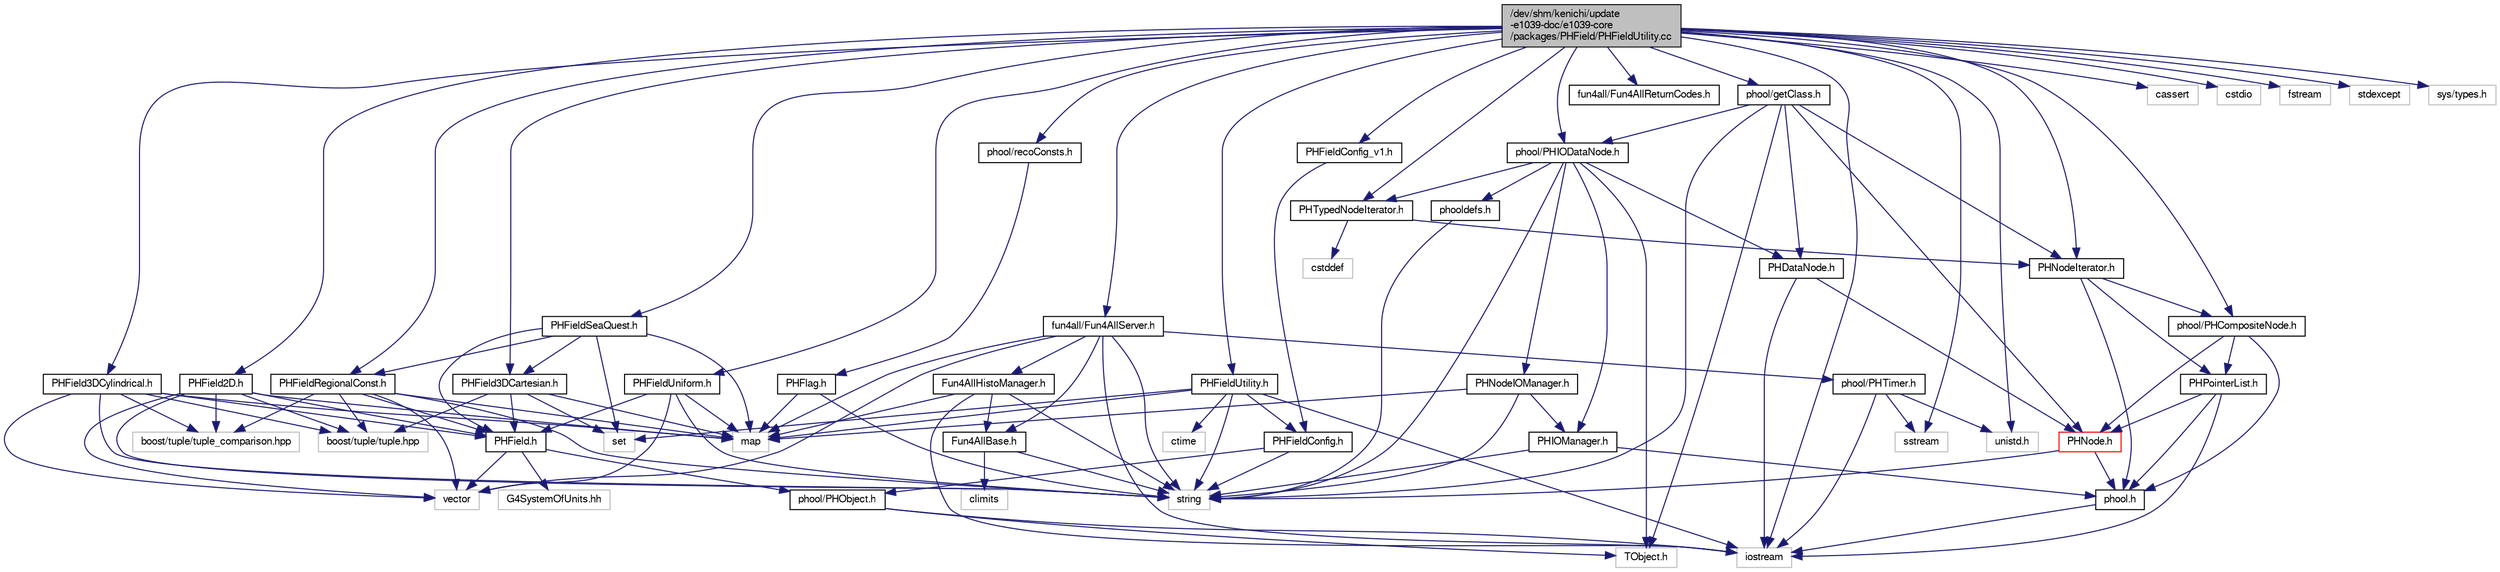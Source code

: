 digraph "/dev/shm/kenichi/update-e1039-doc/e1039-core/packages/PHField/PHFieldUtility.cc"
{
  bgcolor="transparent";
  edge [fontname="FreeSans",fontsize="10",labelfontname="FreeSans",labelfontsize="10"];
  node [fontname="FreeSans",fontsize="10",shape=record];
  Node1 [label="/dev/shm/kenichi/update\l-e1039-doc/e1039-core\l/packages/PHField/PHFieldUtility.cc",height=0.2,width=0.4,color="black", fillcolor="grey75", style="filled" fontcolor="black"];
  Node1 -> Node2 [color="midnightblue",fontsize="10",style="solid",fontname="FreeSans"];
  Node2 [label="PHFieldUtility.h",height=0.2,width=0.4,color="black",URL="$d9/d25/PHFieldUtility_8h.html"];
  Node2 -> Node3 [color="midnightblue",fontsize="10",style="solid",fontname="FreeSans"];
  Node3 [label="ctime",height=0.2,width=0.4,color="grey75"];
  Node2 -> Node4 [color="midnightblue",fontsize="10",style="solid",fontname="FreeSans"];
  Node4 [label="iostream",height=0.2,width=0.4,color="grey75"];
  Node2 -> Node5 [color="midnightblue",fontsize="10",style="solid",fontname="FreeSans"];
  Node5 [label="map",height=0.2,width=0.4,color="grey75"];
  Node2 -> Node6 [color="midnightblue",fontsize="10",style="solid",fontname="FreeSans"];
  Node6 [label="set",height=0.2,width=0.4,color="grey75"];
  Node2 -> Node7 [color="midnightblue",fontsize="10",style="solid",fontname="FreeSans"];
  Node7 [label="string",height=0.2,width=0.4,color="grey75"];
  Node2 -> Node8 [color="midnightblue",fontsize="10",style="solid",fontname="FreeSans"];
  Node8 [label="PHFieldConfig.h",height=0.2,width=0.4,color="black",URL="$d4/de3/PHFieldConfig_8h.html"];
  Node8 -> Node9 [color="midnightblue",fontsize="10",style="solid",fontname="FreeSans"];
  Node9 [label="phool/PHObject.h",height=0.2,width=0.4,color="black",URL="$df/d32/PHObject_8h.html"];
  Node9 -> Node10 [color="midnightblue",fontsize="10",style="solid",fontname="FreeSans"];
  Node10 [label="TObject.h",height=0.2,width=0.4,color="grey75"];
  Node9 -> Node4 [color="midnightblue",fontsize="10",style="solid",fontname="FreeSans"];
  Node8 -> Node7 [color="midnightblue",fontsize="10",style="solid",fontname="FreeSans"];
  Node1 -> Node11 [color="midnightblue",fontsize="10",style="solid",fontname="FreeSans"];
  Node11 [label="PHFieldConfig_v1.h",height=0.2,width=0.4,color="black",URL="$d4/da4/PHFieldConfig__v1_8h.html"];
  Node11 -> Node8 [color="midnightblue",fontsize="10",style="solid",fontname="FreeSans"];
  Node1 -> Node12 [color="midnightblue",fontsize="10",style="solid",fontname="FreeSans"];
  Node12 [label="PHField2D.h",height=0.2,width=0.4,color="black",URL="$da/d06/PHField2D_8h.html"];
  Node12 -> Node13 [color="midnightblue",fontsize="10",style="solid",fontname="FreeSans"];
  Node13 [label="PHField.h",height=0.2,width=0.4,color="black",URL="$d7/d2a/PHField_8h.html"];
  Node13 -> Node9 [color="midnightblue",fontsize="10",style="solid",fontname="FreeSans"];
  Node13 -> Node14 [color="midnightblue",fontsize="10",style="solid",fontname="FreeSans"];
  Node14 [label="G4SystemOfUnits.hh",height=0.2,width=0.4,color="grey75"];
  Node13 -> Node15 [color="midnightblue",fontsize="10",style="solid",fontname="FreeSans"];
  Node15 [label="vector",height=0.2,width=0.4,color="grey75"];
  Node12 -> Node16 [color="midnightblue",fontsize="10",style="solid",fontname="FreeSans"];
  Node16 [label="boost/tuple/tuple.hpp",height=0.2,width=0.4,color="grey75"];
  Node12 -> Node17 [color="midnightblue",fontsize="10",style="solid",fontname="FreeSans"];
  Node17 [label="boost/tuple/tuple_comparison.hpp",height=0.2,width=0.4,color="grey75"];
  Node12 -> Node5 [color="midnightblue",fontsize="10",style="solid",fontname="FreeSans"];
  Node12 -> Node7 [color="midnightblue",fontsize="10",style="solid",fontname="FreeSans"];
  Node12 -> Node15 [color="midnightblue",fontsize="10",style="solid",fontname="FreeSans"];
  Node1 -> Node18 [color="midnightblue",fontsize="10",style="solid",fontname="FreeSans"];
  Node18 [label="PHField3DCartesian.h",height=0.2,width=0.4,color="black",URL="$d7/dd3/PHField3DCartesian_8h.html"];
  Node18 -> Node13 [color="midnightblue",fontsize="10",style="solid",fontname="FreeSans"];
  Node18 -> Node16 [color="midnightblue",fontsize="10",style="solid",fontname="FreeSans"];
  Node18 -> Node5 [color="midnightblue",fontsize="10",style="solid",fontname="FreeSans"];
  Node18 -> Node6 [color="midnightblue",fontsize="10",style="solid",fontname="FreeSans"];
  Node1 -> Node19 [color="midnightblue",fontsize="10",style="solid",fontname="FreeSans"];
  Node19 [label="PHField3DCylindrical.h",height=0.2,width=0.4,color="black",URL="$d5/d42/PHField3DCylindrical_8h.html"];
  Node19 -> Node13 [color="midnightblue",fontsize="10",style="solid",fontname="FreeSans"];
  Node19 -> Node16 [color="midnightblue",fontsize="10",style="solid",fontname="FreeSans"];
  Node19 -> Node17 [color="midnightblue",fontsize="10",style="solid",fontname="FreeSans"];
  Node19 -> Node5 [color="midnightblue",fontsize="10",style="solid",fontname="FreeSans"];
  Node19 -> Node7 [color="midnightblue",fontsize="10",style="solid",fontname="FreeSans"];
  Node19 -> Node15 [color="midnightblue",fontsize="10",style="solid",fontname="FreeSans"];
  Node1 -> Node20 [color="midnightblue",fontsize="10",style="solid",fontname="FreeSans"];
  Node20 [label="PHFieldUniform.h",height=0.2,width=0.4,color="black",URL="$de/deb/PHFieldUniform_8h.html"];
  Node20 -> Node13 [color="midnightblue",fontsize="10",style="solid",fontname="FreeSans"];
  Node20 -> Node5 [color="midnightblue",fontsize="10",style="solid",fontname="FreeSans"];
  Node20 -> Node7 [color="midnightblue",fontsize="10",style="solid",fontname="FreeSans"];
  Node20 -> Node15 [color="midnightblue",fontsize="10",style="solid",fontname="FreeSans"];
  Node1 -> Node21 [color="midnightblue",fontsize="10",style="solid",fontname="FreeSans"];
  Node21 [label="PHFieldRegionalConst.h",height=0.2,width=0.4,color="black",URL="$d3/d4f/PHFieldRegionalConst_8h.html"];
  Node21 -> Node13 [color="midnightblue",fontsize="10",style="solid",fontname="FreeSans"];
  Node21 -> Node16 [color="midnightblue",fontsize="10",style="solid",fontname="FreeSans"];
  Node21 -> Node17 [color="midnightblue",fontsize="10",style="solid",fontname="FreeSans"];
  Node21 -> Node5 [color="midnightblue",fontsize="10",style="solid",fontname="FreeSans"];
  Node21 -> Node7 [color="midnightblue",fontsize="10",style="solid",fontname="FreeSans"];
  Node21 -> Node15 [color="midnightblue",fontsize="10",style="solid",fontname="FreeSans"];
  Node1 -> Node22 [color="midnightblue",fontsize="10",style="solid",fontname="FreeSans"];
  Node22 [label="PHFieldSeaQuest.h",height=0.2,width=0.4,color="black",URL="$d8/d08/PHFieldSeaQuest_8h.html"];
  Node22 -> Node13 [color="midnightblue",fontsize="10",style="solid",fontname="FreeSans"];
  Node22 -> Node18 [color="midnightblue",fontsize="10",style="solid",fontname="FreeSans"];
  Node22 -> Node21 [color="midnightblue",fontsize="10",style="solid",fontname="FreeSans"];
  Node22 -> Node5 [color="midnightblue",fontsize="10",style="solid",fontname="FreeSans"];
  Node22 -> Node6 [color="midnightblue",fontsize="10",style="solid",fontname="FreeSans"];
  Node1 -> Node23 [color="midnightblue",fontsize="10",style="solid",fontname="FreeSans"];
  Node23 [label="fun4all/Fun4AllServer.h",height=0.2,width=0.4,color="black",URL="$dc/da2/Fun4AllServer_8h.html"];
  Node23 -> Node24 [color="midnightblue",fontsize="10",style="solid",fontname="FreeSans"];
  Node24 [label="Fun4AllBase.h",height=0.2,width=0.4,color="black",URL="$d2/de7/Fun4AllBase_8h.html"];
  Node24 -> Node7 [color="midnightblue",fontsize="10",style="solid",fontname="FreeSans"];
  Node24 -> Node25 [color="midnightblue",fontsize="10",style="solid",fontname="FreeSans"];
  Node25 [label="climits",height=0.2,width=0.4,color="grey75"];
  Node23 -> Node26 [color="midnightblue",fontsize="10",style="solid",fontname="FreeSans"];
  Node26 [label="Fun4AllHistoManager.h",height=0.2,width=0.4,color="black",URL="$d0/d59/Fun4AllHistoManager_8h.html"];
  Node26 -> Node24 [color="midnightblue",fontsize="10",style="solid",fontname="FreeSans"];
  Node26 -> Node4 [color="midnightblue",fontsize="10",style="solid",fontname="FreeSans"];
  Node26 -> Node5 [color="midnightblue",fontsize="10",style="solid",fontname="FreeSans"];
  Node26 -> Node7 [color="midnightblue",fontsize="10",style="solid",fontname="FreeSans"];
  Node23 -> Node27 [color="midnightblue",fontsize="10",style="solid",fontname="FreeSans"];
  Node27 [label="phool/PHTimer.h",height=0.2,width=0.4,color="black",URL="$dc/d26/PHTimer_8h.html",tooltip="high precision timer "];
  Node27 -> Node4 [color="midnightblue",fontsize="10",style="solid",fontname="FreeSans"];
  Node27 -> Node28 [color="midnightblue",fontsize="10",style="solid",fontname="FreeSans"];
  Node28 [label="sstream",height=0.2,width=0.4,color="grey75"];
  Node27 -> Node29 [color="midnightblue",fontsize="10",style="solid",fontname="FreeSans"];
  Node29 [label="unistd.h",height=0.2,width=0.4,color="grey75"];
  Node23 -> Node4 [color="midnightblue",fontsize="10",style="solid",fontname="FreeSans"];
  Node23 -> Node5 [color="midnightblue",fontsize="10",style="solid",fontname="FreeSans"];
  Node23 -> Node7 [color="midnightblue",fontsize="10",style="solid",fontname="FreeSans"];
  Node23 -> Node15 [color="midnightblue",fontsize="10",style="solid",fontname="FreeSans"];
  Node1 -> Node30 [color="midnightblue",fontsize="10",style="solid",fontname="FreeSans"];
  Node30 [label="fun4all/Fun4AllReturnCodes.h",height=0.2,width=0.4,color="black",URL="$da/dc1/Fun4AllReturnCodes_8h.html"];
  Node1 -> Node31 [color="midnightblue",fontsize="10",style="solid",fontname="FreeSans"];
  Node31 [label="phool/PHCompositeNode.h",height=0.2,width=0.4,color="black",URL="$d8/d30/PHCompositeNode_8h.html"];
  Node31 -> Node32 [color="midnightblue",fontsize="10",style="solid",fontname="FreeSans"];
  Node32 [label="phool.h",height=0.2,width=0.4,color="black",URL="$d5/d6f/phool_8h.html"];
  Node32 -> Node4 [color="midnightblue",fontsize="10",style="solid",fontname="FreeSans"];
  Node31 -> Node33 [color="midnightblue",fontsize="10",style="solid",fontname="FreeSans"];
  Node33 [label="PHNode.h",height=0.2,width=0.4,color="red",URL="$d3/d62/PHNode_8h.html"];
  Node33 -> Node32 [color="midnightblue",fontsize="10",style="solid",fontname="FreeSans"];
  Node33 -> Node7 [color="midnightblue",fontsize="10",style="solid",fontname="FreeSans"];
  Node31 -> Node34 [color="midnightblue",fontsize="10",style="solid",fontname="FreeSans"];
  Node34 [label="PHPointerList.h",height=0.2,width=0.4,color="black",URL="$db/dd5/PHPointerList_8h.html"];
  Node34 -> Node32 [color="midnightblue",fontsize="10",style="solid",fontname="FreeSans"];
  Node34 -> Node33 [color="midnightblue",fontsize="10",style="solid",fontname="FreeSans"];
  Node34 -> Node4 [color="midnightblue",fontsize="10",style="solid",fontname="FreeSans"];
  Node1 -> Node35 [color="midnightblue",fontsize="10",style="solid",fontname="FreeSans"];
  Node35 [label="phool/PHIODataNode.h",height=0.2,width=0.4,color="black",URL="$d3/d79/PHIODataNode_8h.html"];
  Node35 -> Node36 [color="midnightblue",fontsize="10",style="solid",fontname="FreeSans"];
  Node36 [label="PHDataNode.h",height=0.2,width=0.4,color="black",URL="$dd/d9b/PHDataNode_8h.html"];
  Node36 -> Node33 [color="midnightblue",fontsize="10",style="solid",fontname="FreeSans"];
  Node36 -> Node4 [color="midnightblue",fontsize="10",style="solid",fontname="FreeSans"];
  Node35 -> Node37 [color="midnightblue",fontsize="10",style="solid",fontname="FreeSans"];
  Node37 [label="PHIOManager.h",height=0.2,width=0.4,color="black",URL="$d9/d53/PHIOManager_8h.html"];
  Node37 -> Node32 [color="midnightblue",fontsize="10",style="solid",fontname="FreeSans"];
  Node37 -> Node7 [color="midnightblue",fontsize="10",style="solid",fontname="FreeSans"];
  Node35 -> Node38 [color="midnightblue",fontsize="10",style="solid",fontname="FreeSans"];
  Node38 [label="PHNodeIOManager.h",height=0.2,width=0.4,color="black",URL="$dd/de7/PHNodeIOManager_8h.html"];
  Node38 -> Node37 [color="midnightblue",fontsize="10",style="solid",fontname="FreeSans"];
  Node38 -> Node7 [color="midnightblue",fontsize="10",style="solid",fontname="FreeSans"];
  Node38 -> Node5 [color="midnightblue",fontsize="10",style="solid",fontname="FreeSans"];
  Node35 -> Node39 [color="midnightblue",fontsize="10",style="solid",fontname="FreeSans"];
  Node39 [label="PHTypedNodeIterator.h",height=0.2,width=0.4,color="black",URL="$db/d17/PHTypedNodeIterator_8h.html"];
  Node39 -> Node40 [color="midnightblue",fontsize="10",style="solid",fontname="FreeSans"];
  Node40 [label="PHNodeIterator.h",height=0.2,width=0.4,color="black",URL="$d8/dfd/PHNodeIterator_8h.html"];
  Node40 -> Node32 [color="midnightblue",fontsize="10",style="solid",fontname="FreeSans"];
  Node40 -> Node31 [color="midnightblue",fontsize="10",style="solid",fontname="FreeSans"];
  Node40 -> Node34 [color="midnightblue",fontsize="10",style="solid",fontname="FreeSans"];
  Node39 -> Node41 [color="midnightblue",fontsize="10",style="solid",fontname="FreeSans"];
  Node41 [label="cstddef",height=0.2,width=0.4,color="grey75"];
  Node35 -> Node42 [color="midnightblue",fontsize="10",style="solid",fontname="FreeSans"];
  Node42 [label="phooldefs.h",height=0.2,width=0.4,color="black",URL="$de/da7/phooldefs_8h.html"];
  Node42 -> Node7 [color="midnightblue",fontsize="10",style="solid",fontname="FreeSans"];
  Node35 -> Node10 [color="midnightblue",fontsize="10",style="solid",fontname="FreeSans"];
  Node35 -> Node7 [color="midnightblue",fontsize="10",style="solid",fontname="FreeSans"];
  Node1 -> Node40 [color="midnightblue",fontsize="10",style="solid",fontname="FreeSans"];
  Node1 -> Node39 [color="midnightblue",fontsize="10",style="solid",fontname="FreeSans"];
  Node1 -> Node43 [color="midnightblue",fontsize="10",style="solid",fontname="FreeSans"];
  Node43 [label="phool/getClass.h",height=0.2,width=0.4,color="black",URL="$dd/dd4/getClass_8h.html"];
  Node43 -> Node40 [color="midnightblue",fontsize="10",style="solid",fontname="FreeSans"];
  Node43 -> Node35 [color="midnightblue",fontsize="10",style="solid",fontname="FreeSans"];
  Node43 -> Node36 [color="midnightblue",fontsize="10",style="solid",fontname="FreeSans"];
  Node43 -> Node33 [color="midnightblue",fontsize="10",style="solid",fontname="FreeSans"];
  Node43 -> Node10 [color="midnightblue",fontsize="10",style="solid",fontname="FreeSans"];
  Node43 -> Node7 [color="midnightblue",fontsize="10",style="solid",fontname="FreeSans"];
  Node1 -> Node44 [color="midnightblue",fontsize="10",style="solid",fontname="FreeSans"];
  Node44 [label="phool/recoConsts.h",height=0.2,width=0.4,color="black",URL="$d2/dcb/recoConsts_8h.html"];
  Node44 -> Node45 [color="midnightblue",fontsize="10",style="solid",fontname="FreeSans"];
  Node45 [label="PHFlag.h",height=0.2,width=0.4,color="black",URL="$d0/d11/PHFlag_8h.html"];
  Node45 -> Node5 [color="midnightblue",fontsize="10",style="solid",fontname="FreeSans"];
  Node45 -> Node7 [color="midnightblue",fontsize="10",style="solid",fontname="FreeSans"];
  Node1 -> Node46 [color="midnightblue",fontsize="10",style="solid",fontname="FreeSans"];
  Node46 [label="cassert",height=0.2,width=0.4,color="grey75"];
  Node1 -> Node47 [color="midnightblue",fontsize="10",style="solid",fontname="FreeSans"];
  Node47 [label="cstdio",height=0.2,width=0.4,color="grey75"];
  Node1 -> Node48 [color="midnightblue",fontsize="10",style="solid",fontname="FreeSans"];
  Node48 [label="fstream",height=0.2,width=0.4,color="grey75"];
  Node1 -> Node4 [color="midnightblue",fontsize="10",style="solid",fontname="FreeSans"];
  Node1 -> Node28 [color="midnightblue",fontsize="10",style="solid",fontname="FreeSans"];
  Node1 -> Node49 [color="midnightblue",fontsize="10",style="solid",fontname="FreeSans"];
  Node49 [label="stdexcept",height=0.2,width=0.4,color="grey75"];
  Node1 -> Node50 [color="midnightblue",fontsize="10",style="solid",fontname="FreeSans"];
  Node50 [label="sys/types.h",height=0.2,width=0.4,color="grey75"];
  Node1 -> Node29 [color="midnightblue",fontsize="10",style="solid",fontname="FreeSans"];
}
